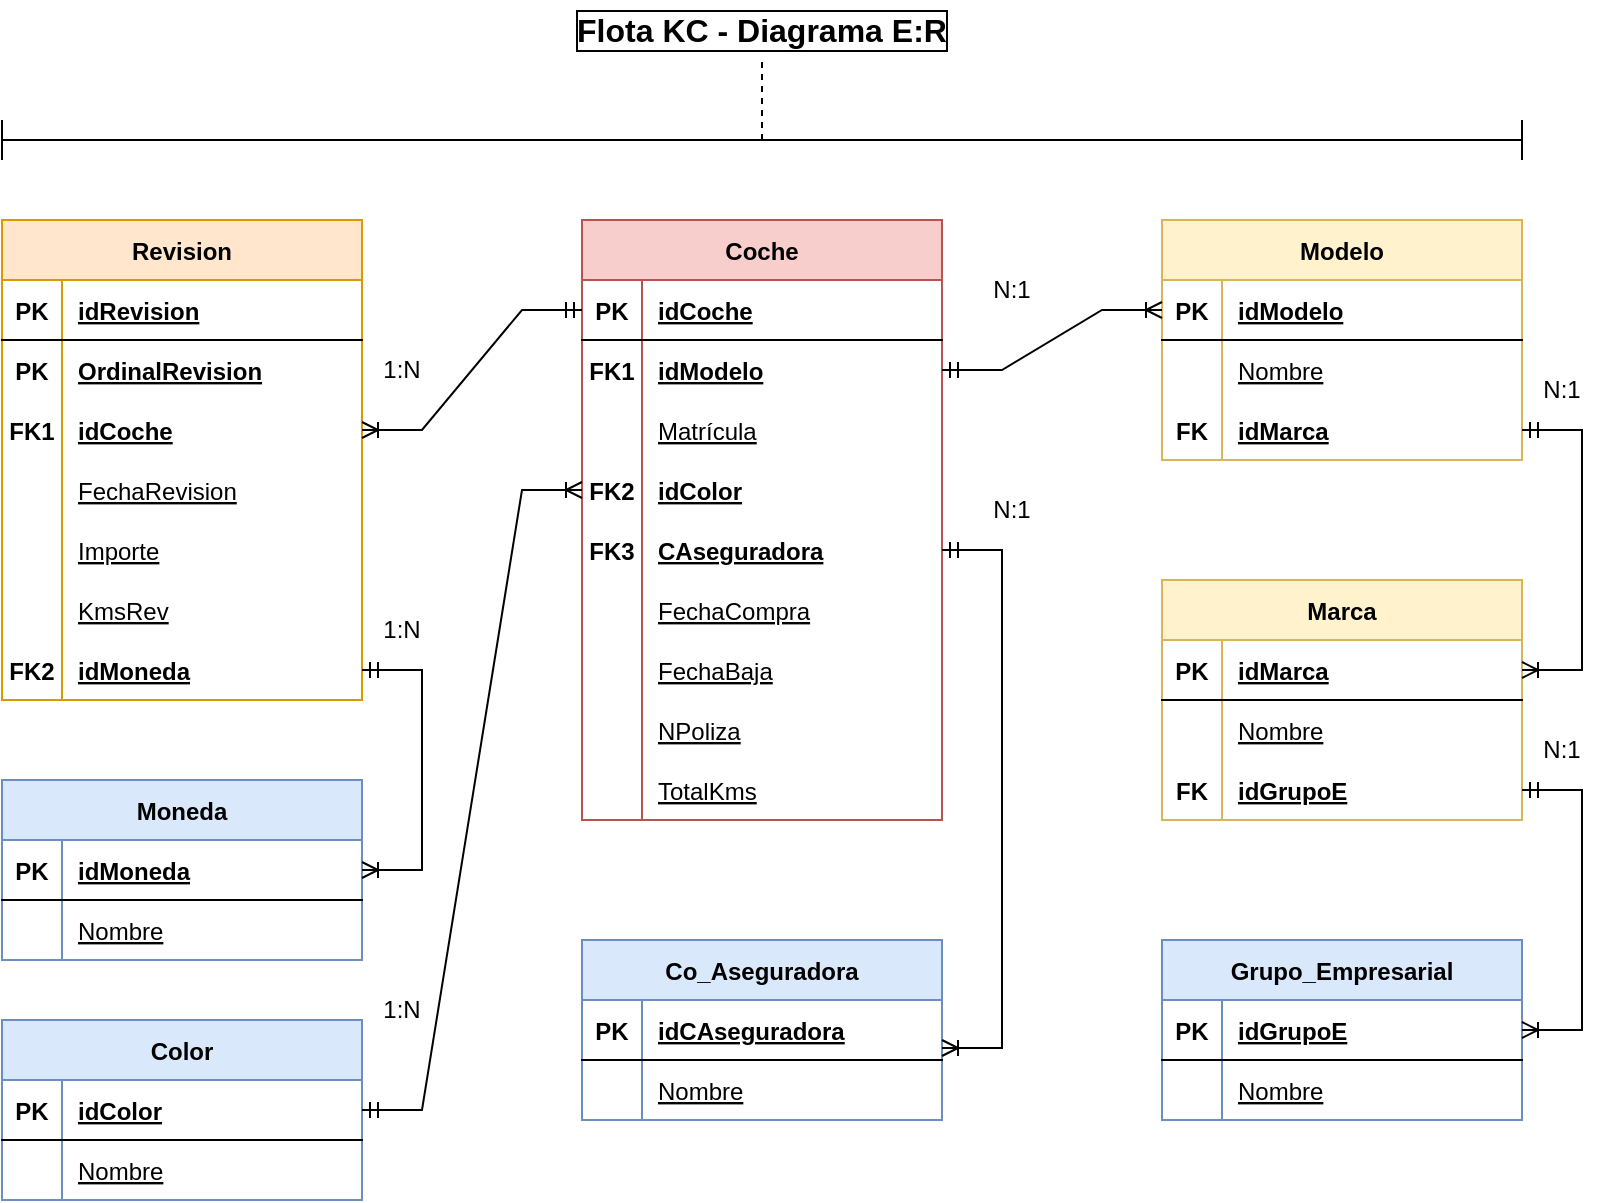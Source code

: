 <mxfile version="20.8.10" type="device"><diagram id="R2lEEEUBdFMjLlhIrx00" name="Diagrama ER"><mxGraphModel dx="880" dy="532" grid="1" gridSize="10" guides="1" tooltips="1" connect="1" arrows="1" fold="1" page="1" pageScale="1" pageWidth="850" pageHeight="1100" math="0" shadow="0" extFonts="Permanent Marker^https://fonts.googleapis.com/css?family=Permanent+Marker"><root><mxCell id="0"/><mxCell id="1" parent="0"/><mxCell id="vKIEkNFENrM6AR6TDhzy-1" value="Coche" style="shape=table;startSize=30;container=1;collapsible=1;childLayout=tableLayout;fixedRows=1;rowLines=0;fontStyle=1;align=center;resizeLast=1;fillColor=#f8cecc;strokeColor=#b85450;" parent="1" vertex="1"><mxGeometry x="330" y="200" width="180" height="300" as="geometry"/></mxCell><mxCell id="vKIEkNFENrM6AR6TDhzy-2" value="" style="shape=tableRow;horizontal=0;startSize=0;swimlaneHead=0;swimlaneBody=0;fillColor=none;collapsible=0;dropTarget=0;points=[[0,0.5],[1,0.5]];portConstraint=eastwest;top=0;left=0;right=0;bottom=1;" parent="vKIEkNFENrM6AR6TDhzy-1" vertex="1"><mxGeometry y="30" width="180" height="30" as="geometry"/></mxCell><mxCell id="vKIEkNFENrM6AR6TDhzy-3" value="PK" style="shape=partialRectangle;connectable=0;fillColor=none;top=0;left=0;bottom=0;right=0;fontStyle=1;overflow=hidden;" parent="vKIEkNFENrM6AR6TDhzy-2" vertex="1"><mxGeometry width="30" height="30" as="geometry"><mxRectangle width="30" height="30" as="alternateBounds"/></mxGeometry></mxCell><mxCell id="vKIEkNFENrM6AR6TDhzy-4" value="idCoche" style="shape=partialRectangle;connectable=0;fillColor=none;top=0;left=0;bottom=0;right=0;align=left;spacingLeft=6;fontStyle=5;overflow=hidden;" parent="vKIEkNFENrM6AR6TDhzy-2" vertex="1"><mxGeometry x="30" width="150" height="30" as="geometry"><mxRectangle width="150" height="30" as="alternateBounds"/></mxGeometry></mxCell><mxCell id="vKIEkNFENrM6AR6TDhzy-5" value="" style="shape=tableRow;horizontal=0;startSize=0;swimlaneHead=0;swimlaneBody=0;fillColor=none;collapsible=0;dropTarget=0;points=[[0,0.5],[1,0.5]];portConstraint=eastwest;top=0;left=0;right=0;bottom=0;" parent="vKIEkNFENrM6AR6TDhzy-1" vertex="1"><mxGeometry y="60" width="180" height="30" as="geometry"/></mxCell><mxCell id="vKIEkNFENrM6AR6TDhzy-6" value="FK1" style="shape=partialRectangle;connectable=0;fillColor=none;top=0;left=0;bottom=0;right=0;editable=1;overflow=hidden;fontStyle=1" parent="vKIEkNFENrM6AR6TDhzy-5" vertex="1"><mxGeometry width="30" height="30" as="geometry"><mxRectangle width="30" height="30" as="alternateBounds"/></mxGeometry></mxCell><mxCell id="vKIEkNFENrM6AR6TDhzy-7" value="idModelo" style="shape=partialRectangle;connectable=0;fillColor=none;top=0;left=0;bottom=0;right=0;align=left;spacingLeft=6;overflow=hidden;fontStyle=5" parent="vKIEkNFENrM6AR6TDhzy-5" vertex="1"><mxGeometry x="30" width="150" height="30" as="geometry"><mxRectangle width="150" height="30" as="alternateBounds"/></mxGeometry></mxCell><mxCell id="vKIEkNFENrM6AR6TDhzy-8" value="" style="shape=tableRow;horizontal=0;startSize=0;swimlaneHead=0;swimlaneBody=0;fillColor=none;collapsible=0;dropTarget=0;points=[[0,0.5],[1,0.5]];portConstraint=eastwest;top=0;left=0;right=0;bottom=0;" parent="vKIEkNFENrM6AR6TDhzy-1" vertex="1"><mxGeometry y="90" width="180" height="30" as="geometry"/></mxCell><mxCell id="vKIEkNFENrM6AR6TDhzy-9" value="" style="shape=partialRectangle;connectable=0;fillColor=none;top=0;left=0;bottom=0;right=0;editable=1;overflow=hidden;" parent="vKIEkNFENrM6AR6TDhzy-8" vertex="1"><mxGeometry width="30" height="30" as="geometry"><mxRectangle width="30" height="30" as="alternateBounds"/></mxGeometry></mxCell><mxCell id="vKIEkNFENrM6AR6TDhzy-10" value="Matrícula" style="shape=partialRectangle;connectable=0;fillColor=none;top=0;left=0;bottom=0;right=0;align=left;spacingLeft=6;overflow=hidden;fontStyle=4" parent="vKIEkNFENrM6AR6TDhzy-8" vertex="1"><mxGeometry x="30" width="150" height="30" as="geometry"><mxRectangle width="150" height="30" as="alternateBounds"/></mxGeometry></mxCell><mxCell id="vKIEkNFENrM6AR6TDhzy-11" value="" style="shape=tableRow;horizontal=0;startSize=0;swimlaneHead=0;swimlaneBody=0;fillColor=none;collapsible=0;dropTarget=0;points=[[0,0.5],[1,0.5]];portConstraint=eastwest;top=0;left=0;right=0;bottom=0;" parent="vKIEkNFENrM6AR6TDhzy-1" vertex="1"><mxGeometry y="120" width="180" height="30" as="geometry"/></mxCell><mxCell id="vKIEkNFENrM6AR6TDhzy-12" value="FK2" style="shape=partialRectangle;connectable=0;fillColor=none;top=0;left=0;bottom=0;right=0;editable=1;overflow=hidden;fontStyle=1" parent="vKIEkNFENrM6AR6TDhzy-11" vertex="1"><mxGeometry width="30" height="30" as="geometry"><mxRectangle width="30" height="30" as="alternateBounds"/></mxGeometry></mxCell><mxCell id="vKIEkNFENrM6AR6TDhzy-13" value="idColor" style="shape=partialRectangle;connectable=0;fillColor=none;top=0;left=0;bottom=0;right=0;align=left;spacingLeft=6;overflow=hidden;fontStyle=5" parent="vKIEkNFENrM6AR6TDhzy-11" vertex="1"><mxGeometry x="30" width="150" height="30" as="geometry"><mxRectangle width="150" height="30" as="alternateBounds"/></mxGeometry></mxCell><mxCell id="vKIEkNFENrM6AR6TDhzy-57" value="" style="shape=tableRow;horizontal=0;startSize=0;swimlaneHead=0;swimlaneBody=0;fillColor=none;collapsible=0;dropTarget=0;points=[[0,0.5],[1,0.5]];portConstraint=eastwest;top=0;left=0;right=0;bottom=0;" parent="vKIEkNFENrM6AR6TDhzy-1" vertex="1"><mxGeometry y="150" width="180" height="30" as="geometry"/></mxCell><mxCell id="vKIEkNFENrM6AR6TDhzy-58" value="FK3" style="shape=partialRectangle;connectable=0;fillColor=none;top=0;left=0;bottom=0;right=0;editable=1;overflow=hidden;fontStyle=1" parent="vKIEkNFENrM6AR6TDhzy-57" vertex="1"><mxGeometry width="30" height="30" as="geometry"><mxRectangle width="30" height="30" as="alternateBounds"/></mxGeometry></mxCell><mxCell id="vKIEkNFENrM6AR6TDhzy-59" value="CAseguradora" style="shape=partialRectangle;connectable=0;fillColor=none;top=0;left=0;bottom=0;right=0;align=left;spacingLeft=6;overflow=hidden;fontStyle=5" parent="vKIEkNFENrM6AR6TDhzy-57" vertex="1"><mxGeometry x="30" width="150" height="30" as="geometry"><mxRectangle width="150" height="30" as="alternateBounds"/></mxGeometry></mxCell><mxCell id="vKIEkNFENrM6AR6TDhzy-14" value="" style="shape=tableRow;horizontal=0;startSize=0;swimlaneHead=0;swimlaneBody=0;fillColor=none;collapsible=0;dropTarget=0;points=[[0,0.5],[1,0.5]];portConstraint=eastwest;top=0;left=0;right=0;bottom=0;" parent="vKIEkNFENrM6AR6TDhzy-1" vertex="1"><mxGeometry y="180" width="180" height="30" as="geometry"/></mxCell><mxCell id="vKIEkNFENrM6AR6TDhzy-15" value="" style="shape=partialRectangle;connectable=0;fillColor=none;top=0;left=0;bottom=0;right=0;editable=1;overflow=hidden;" parent="vKIEkNFENrM6AR6TDhzy-14" vertex="1"><mxGeometry width="30" height="30" as="geometry"><mxRectangle width="30" height="30" as="alternateBounds"/></mxGeometry></mxCell><mxCell id="vKIEkNFENrM6AR6TDhzy-16" value="FechaCompra" style="shape=partialRectangle;connectable=0;fillColor=none;top=0;left=0;bottom=0;right=0;align=left;spacingLeft=6;overflow=hidden;fontStyle=4" parent="vKIEkNFENrM6AR6TDhzy-14" vertex="1"><mxGeometry x="30" width="150" height="30" as="geometry"><mxRectangle width="150" height="30" as="alternateBounds"/></mxGeometry></mxCell><mxCell id="vKIEkNFENrM6AR6TDhzy-54" value="" style="shape=tableRow;horizontal=0;startSize=0;swimlaneHead=0;swimlaneBody=0;fillColor=none;collapsible=0;dropTarget=0;points=[[0,0.5],[1,0.5]];portConstraint=eastwest;top=0;left=0;right=0;bottom=0;" parent="vKIEkNFENrM6AR6TDhzy-1" vertex="1"><mxGeometry y="210" width="180" height="30" as="geometry"/></mxCell><mxCell id="vKIEkNFENrM6AR6TDhzy-55" value="" style="shape=partialRectangle;connectable=0;fillColor=none;top=0;left=0;bottom=0;right=0;editable=1;overflow=hidden;" parent="vKIEkNFENrM6AR6TDhzy-54" vertex="1"><mxGeometry width="30" height="30" as="geometry"><mxRectangle width="30" height="30" as="alternateBounds"/></mxGeometry></mxCell><mxCell id="vKIEkNFENrM6AR6TDhzy-56" value="FechaBaja" style="shape=partialRectangle;connectable=0;fillColor=none;top=0;left=0;bottom=0;right=0;align=left;spacingLeft=6;overflow=hidden;fontStyle=4" parent="vKIEkNFENrM6AR6TDhzy-54" vertex="1"><mxGeometry x="30" width="150" height="30" as="geometry"><mxRectangle width="150" height="30" as="alternateBounds"/></mxGeometry></mxCell><mxCell id="vKIEkNFENrM6AR6TDhzy-17" value="" style="shape=tableRow;horizontal=0;startSize=0;swimlaneHead=0;swimlaneBody=0;fillColor=none;collapsible=0;dropTarget=0;points=[[0,0.5],[1,0.5]];portConstraint=eastwest;top=0;left=0;right=0;bottom=0;" parent="vKIEkNFENrM6AR6TDhzy-1" vertex="1"><mxGeometry y="240" width="180" height="30" as="geometry"/></mxCell><mxCell id="vKIEkNFENrM6AR6TDhzy-18" value="" style="shape=partialRectangle;connectable=0;fillColor=none;top=0;left=0;bottom=0;right=0;editable=1;overflow=hidden;" parent="vKIEkNFENrM6AR6TDhzy-17" vertex="1"><mxGeometry width="30" height="30" as="geometry"><mxRectangle width="30" height="30" as="alternateBounds"/></mxGeometry></mxCell><mxCell id="vKIEkNFENrM6AR6TDhzy-19" value="NPoliza" style="shape=partialRectangle;connectable=0;fillColor=none;top=0;left=0;bottom=0;right=0;align=left;spacingLeft=6;overflow=hidden;fontStyle=4" parent="vKIEkNFENrM6AR6TDhzy-17" vertex="1"><mxGeometry x="30" width="150" height="30" as="geometry"><mxRectangle width="150" height="30" as="alternateBounds"/></mxGeometry></mxCell><mxCell id="vKIEkNFENrM6AR6TDhzy-32" value="" style="shape=tableRow;horizontal=0;startSize=0;swimlaneHead=0;swimlaneBody=0;fillColor=none;collapsible=0;dropTarget=0;points=[[0,0.5],[1,0.5]];portConstraint=eastwest;top=0;left=0;right=0;bottom=0;" parent="vKIEkNFENrM6AR6TDhzy-1" vertex="1"><mxGeometry y="270" width="180" height="30" as="geometry"/></mxCell><mxCell id="vKIEkNFENrM6AR6TDhzy-33" value="" style="shape=partialRectangle;connectable=0;fillColor=none;top=0;left=0;bottom=0;right=0;editable=1;overflow=hidden;" parent="vKIEkNFENrM6AR6TDhzy-32" vertex="1"><mxGeometry width="30" height="30" as="geometry"><mxRectangle width="30" height="30" as="alternateBounds"/></mxGeometry></mxCell><mxCell id="vKIEkNFENrM6AR6TDhzy-34" value="TotalKms" style="shape=partialRectangle;connectable=0;fillColor=none;top=0;left=0;bottom=0;right=0;align=left;spacingLeft=6;overflow=hidden;fontStyle=4" parent="vKIEkNFENrM6AR6TDhzy-32" vertex="1"><mxGeometry x="30" width="150" height="30" as="geometry"><mxRectangle width="150" height="30" as="alternateBounds"/></mxGeometry></mxCell><mxCell id="vKIEkNFENrM6AR6TDhzy-35" value="Revision" style="shape=table;startSize=30;container=1;collapsible=1;childLayout=tableLayout;fixedRows=1;rowLines=0;fontStyle=1;align=center;resizeLast=1;fillColor=#ffe6cc;strokeColor=#d79b00;" parent="1" vertex="1"><mxGeometry x="40" y="200" width="180" height="240" as="geometry"/></mxCell><mxCell id="vKIEkNFENrM6AR6TDhzy-36" value="" style="shape=tableRow;horizontal=0;startSize=0;swimlaneHead=0;swimlaneBody=0;fillColor=none;collapsible=0;dropTarget=0;points=[[0,0.5],[1,0.5]];portConstraint=eastwest;top=0;left=0;right=0;bottom=1;" parent="vKIEkNFENrM6AR6TDhzy-35" vertex="1"><mxGeometry y="30" width="180" height="30" as="geometry"/></mxCell><mxCell id="vKIEkNFENrM6AR6TDhzy-37" value="PK" style="shape=partialRectangle;connectable=0;fillColor=none;top=0;left=0;bottom=0;right=0;fontStyle=1;overflow=hidden;" parent="vKIEkNFENrM6AR6TDhzy-36" vertex="1"><mxGeometry width="30" height="30" as="geometry"><mxRectangle width="30" height="30" as="alternateBounds"/></mxGeometry></mxCell><mxCell id="vKIEkNFENrM6AR6TDhzy-38" value="idRevision" style="shape=partialRectangle;connectable=0;fillColor=none;top=0;left=0;bottom=0;right=0;align=left;spacingLeft=6;fontStyle=5;overflow=hidden;" parent="vKIEkNFENrM6AR6TDhzy-36" vertex="1"><mxGeometry x="30" width="150" height="30" as="geometry"><mxRectangle width="150" height="30" as="alternateBounds"/></mxGeometry></mxCell><mxCell id="CE_n72LvH2GfWGlVBYIP-1" value="" style="shape=tableRow;horizontal=0;startSize=0;swimlaneHead=0;swimlaneBody=0;fillColor=none;collapsible=0;dropTarget=0;points=[[0,0.5],[1,0.5]];portConstraint=eastwest;top=0;left=0;right=0;bottom=0;" parent="vKIEkNFENrM6AR6TDhzy-35" vertex="1"><mxGeometry y="60" width="180" height="30" as="geometry"/></mxCell><mxCell id="CE_n72LvH2GfWGlVBYIP-2" value="PK" style="shape=partialRectangle;connectable=0;fillColor=none;top=0;left=0;bottom=0;right=0;editable=1;overflow=hidden;fontStyle=1" parent="CE_n72LvH2GfWGlVBYIP-1" vertex="1"><mxGeometry width="30" height="30" as="geometry"><mxRectangle width="30" height="30" as="alternateBounds"/></mxGeometry></mxCell><mxCell id="CE_n72LvH2GfWGlVBYIP-3" value="OrdinalRevision" style="shape=partialRectangle;connectable=0;fillColor=none;top=0;left=0;bottom=0;right=0;align=left;spacingLeft=6;overflow=hidden;fontStyle=5" parent="CE_n72LvH2GfWGlVBYIP-1" vertex="1"><mxGeometry x="30" width="150" height="30" as="geometry"><mxRectangle width="150" height="30" as="alternateBounds"/></mxGeometry></mxCell><mxCell id="vKIEkNFENrM6AR6TDhzy-39" value="" style="shape=tableRow;horizontal=0;startSize=0;swimlaneHead=0;swimlaneBody=0;fillColor=none;collapsible=0;dropTarget=0;points=[[0,0.5],[1,0.5]];portConstraint=eastwest;top=0;left=0;right=0;bottom=0;" parent="vKIEkNFENrM6AR6TDhzy-35" vertex="1"><mxGeometry y="90" width="180" height="30" as="geometry"/></mxCell><mxCell id="vKIEkNFENrM6AR6TDhzy-40" value="FK1" style="shape=partialRectangle;connectable=0;fillColor=none;top=0;left=0;bottom=0;right=0;editable=1;overflow=hidden;fontStyle=1" parent="vKIEkNFENrM6AR6TDhzy-39" vertex="1"><mxGeometry width="30" height="30" as="geometry"><mxRectangle width="30" height="30" as="alternateBounds"/></mxGeometry></mxCell><mxCell id="vKIEkNFENrM6AR6TDhzy-41" value="idCoche" style="shape=partialRectangle;connectable=0;fillColor=none;top=0;left=0;bottom=0;right=0;align=left;spacingLeft=6;overflow=hidden;fontStyle=5" parent="vKIEkNFENrM6AR6TDhzy-39" vertex="1"><mxGeometry x="30" width="150" height="30" as="geometry"><mxRectangle width="150" height="30" as="alternateBounds"/></mxGeometry></mxCell><mxCell id="vKIEkNFENrM6AR6TDhzy-42" value="" style="shape=tableRow;horizontal=0;startSize=0;swimlaneHead=0;swimlaneBody=0;fillColor=none;collapsible=0;dropTarget=0;points=[[0,0.5],[1,0.5]];portConstraint=eastwest;top=0;left=0;right=0;bottom=0;" parent="vKIEkNFENrM6AR6TDhzy-35" vertex="1"><mxGeometry y="120" width="180" height="30" as="geometry"/></mxCell><mxCell id="vKIEkNFENrM6AR6TDhzy-43" value="" style="shape=partialRectangle;connectable=0;fillColor=none;top=0;left=0;bottom=0;right=0;editable=1;overflow=hidden;" parent="vKIEkNFENrM6AR6TDhzy-42" vertex="1"><mxGeometry width="30" height="30" as="geometry"><mxRectangle width="30" height="30" as="alternateBounds"/></mxGeometry></mxCell><mxCell id="vKIEkNFENrM6AR6TDhzy-44" value="FechaRevision" style="shape=partialRectangle;connectable=0;fillColor=none;top=0;left=0;bottom=0;right=0;align=left;spacingLeft=6;overflow=hidden;fontStyle=4" parent="vKIEkNFENrM6AR6TDhzy-42" vertex="1"><mxGeometry x="30" width="150" height="30" as="geometry"><mxRectangle width="150" height="30" as="alternateBounds"/></mxGeometry></mxCell><mxCell id="vKIEkNFENrM6AR6TDhzy-45" value="" style="shape=tableRow;horizontal=0;startSize=0;swimlaneHead=0;swimlaneBody=0;fillColor=none;collapsible=0;dropTarget=0;points=[[0,0.5],[1,0.5]];portConstraint=eastwest;top=0;left=0;right=0;bottom=0;" parent="vKIEkNFENrM6AR6TDhzy-35" vertex="1"><mxGeometry y="150" width="180" height="30" as="geometry"/></mxCell><mxCell id="vKIEkNFENrM6AR6TDhzy-46" value="" style="shape=partialRectangle;connectable=0;fillColor=none;top=0;left=0;bottom=0;right=0;editable=1;overflow=hidden;" parent="vKIEkNFENrM6AR6TDhzy-45" vertex="1"><mxGeometry width="30" height="30" as="geometry"><mxRectangle width="30" height="30" as="alternateBounds"/></mxGeometry></mxCell><mxCell id="vKIEkNFENrM6AR6TDhzy-47" value="Importe" style="shape=partialRectangle;connectable=0;fillColor=none;top=0;left=0;bottom=0;right=0;align=left;spacingLeft=6;overflow=hidden;fontStyle=4" parent="vKIEkNFENrM6AR6TDhzy-45" vertex="1"><mxGeometry x="30" width="150" height="30" as="geometry"><mxRectangle width="150" height="30" as="alternateBounds"/></mxGeometry></mxCell><mxCell id="vKIEkNFENrM6AR6TDhzy-48" value="" style="shape=tableRow;horizontal=0;startSize=0;swimlaneHead=0;swimlaneBody=0;fillColor=none;collapsible=0;dropTarget=0;points=[[0,0.5],[1,0.5]];portConstraint=eastwest;top=0;left=0;right=0;bottom=0;" parent="vKIEkNFENrM6AR6TDhzy-35" vertex="1"><mxGeometry y="180" width="180" height="30" as="geometry"/></mxCell><mxCell id="vKIEkNFENrM6AR6TDhzy-49" value="" style="shape=partialRectangle;connectable=0;fillColor=none;top=0;left=0;bottom=0;right=0;editable=1;overflow=hidden;" parent="vKIEkNFENrM6AR6TDhzy-48" vertex="1"><mxGeometry width="30" height="30" as="geometry"><mxRectangle width="30" height="30" as="alternateBounds"/></mxGeometry></mxCell><mxCell id="vKIEkNFENrM6AR6TDhzy-50" value="KmsRev" style="shape=partialRectangle;connectable=0;fillColor=none;top=0;left=0;bottom=0;right=0;align=left;spacingLeft=6;overflow=hidden;fontStyle=4" parent="vKIEkNFENrM6AR6TDhzy-48" vertex="1"><mxGeometry x="30" width="150" height="30" as="geometry"><mxRectangle width="150" height="30" as="alternateBounds"/></mxGeometry></mxCell><mxCell id="vKIEkNFENrM6AR6TDhzy-51" value="" style="shape=tableRow;horizontal=0;startSize=0;swimlaneHead=0;swimlaneBody=0;fillColor=none;collapsible=0;dropTarget=0;points=[[0,0.5],[1,0.5]];portConstraint=eastwest;top=0;left=0;right=0;bottom=0;" parent="vKIEkNFENrM6AR6TDhzy-35" vertex="1"><mxGeometry y="210" width="180" height="30" as="geometry"/></mxCell><mxCell id="vKIEkNFENrM6AR6TDhzy-52" value="FK2" style="shape=partialRectangle;connectable=0;fillColor=none;top=0;left=0;bottom=0;right=0;editable=1;overflow=hidden;fontStyle=1" parent="vKIEkNFENrM6AR6TDhzy-51" vertex="1"><mxGeometry width="30" height="30" as="geometry"><mxRectangle width="30" height="30" as="alternateBounds"/></mxGeometry></mxCell><mxCell id="vKIEkNFENrM6AR6TDhzy-53" value="idMoneda" style="shape=partialRectangle;connectable=0;fillColor=none;top=0;left=0;bottom=0;right=0;align=left;spacingLeft=6;overflow=hidden;fontStyle=5" parent="vKIEkNFENrM6AR6TDhzy-51" vertex="1"><mxGeometry x="30" width="150" height="30" as="geometry"><mxRectangle width="150" height="30" as="alternateBounds"/></mxGeometry></mxCell><mxCell id="vKIEkNFENrM6AR6TDhzy-60" value="Color" style="shape=table;startSize=30;container=1;collapsible=1;childLayout=tableLayout;fixedRows=1;rowLines=0;fontStyle=1;align=center;resizeLast=1;fillColor=#dae8fc;strokeColor=#6c8ebf;" parent="1" vertex="1"><mxGeometry x="40" y="600" width="180" height="90" as="geometry"/></mxCell><mxCell id="vKIEkNFENrM6AR6TDhzy-61" value="" style="shape=tableRow;horizontal=0;startSize=0;swimlaneHead=0;swimlaneBody=0;fillColor=none;collapsible=0;dropTarget=0;points=[[0,0.5],[1,0.5]];portConstraint=eastwest;top=0;left=0;right=0;bottom=1;" parent="vKIEkNFENrM6AR6TDhzy-60" vertex="1"><mxGeometry y="30" width="180" height="30" as="geometry"/></mxCell><mxCell id="vKIEkNFENrM6AR6TDhzy-62" value="PK" style="shape=partialRectangle;connectable=0;fillColor=none;top=0;left=0;bottom=0;right=0;fontStyle=1;overflow=hidden;" parent="vKIEkNFENrM6AR6TDhzy-61" vertex="1"><mxGeometry width="30" height="30" as="geometry"><mxRectangle width="30" height="30" as="alternateBounds"/></mxGeometry></mxCell><mxCell id="vKIEkNFENrM6AR6TDhzy-63" value="idColor" style="shape=partialRectangle;connectable=0;fillColor=none;top=0;left=0;bottom=0;right=0;align=left;spacingLeft=6;fontStyle=5;overflow=hidden;" parent="vKIEkNFENrM6AR6TDhzy-61" vertex="1"><mxGeometry x="30" width="150" height="30" as="geometry"><mxRectangle width="150" height="30" as="alternateBounds"/></mxGeometry></mxCell><mxCell id="vKIEkNFENrM6AR6TDhzy-64" value="" style="shape=tableRow;horizontal=0;startSize=0;swimlaneHead=0;swimlaneBody=0;fillColor=none;collapsible=0;dropTarget=0;points=[[0,0.5],[1,0.5]];portConstraint=eastwest;top=0;left=0;right=0;bottom=0;" parent="vKIEkNFENrM6AR6TDhzy-60" vertex="1"><mxGeometry y="60" width="180" height="30" as="geometry"/></mxCell><mxCell id="vKIEkNFENrM6AR6TDhzy-65" value="" style="shape=partialRectangle;connectable=0;fillColor=none;top=0;left=0;bottom=0;right=0;editable=1;overflow=hidden;" parent="vKIEkNFENrM6AR6TDhzy-64" vertex="1"><mxGeometry width="30" height="30" as="geometry"><mxRectangle width="30" height="30" as="alternateBounds"/></mxGeometry></mxCell><mxCell id="vKIEkNFENrM6AR6TDhzy-66" value="Nombre" style="shape=partialRectangle;connectable=0;fillColor=none;top=0;left=0;bottom=0;right=0;align=left;spacingLeft=6;overflow=hidden;fontStyle=4" parent="vKIEkNFENrM6AR6TDhzy-64" vertex="1"><mxGeometry x="30" width="150" height="30" as="geometry"><mxRectangle width="150" height="30" as="alternateBounds"/></mxGeometry></mxCell><mxCell id="vKIEkNFENrM6AR6TDhzy-73" value="Moneda" style="shape=table;startSize=30;container=1;collapsible=1;childLayout=tableLayout;fixedRows=1;rowLines=0;fontStyle=1;align=center;resizeLast=1;fillColor=#dae8fc;strokeColor=#6c8ebf;" parent="1" vertex="1"><mxGeometry x="40" y="480" width="180" height="90" as="geometry"/></mxCell><mxCell id="vKIEkNFENrM6AR6TDhzy-74" value="" style="shape=tableRow;horizontal=0;startSize=0;swimlaneHead=0;swimlaneBody=0;fillColor=none;collapsible=0;dropTarget=0;points=[[0,0.5],[1,0.5]];portConstraint=eastwest;top=0;left=0;right=0;bottom=1;" parent="vKIEkNFENrM6AR6TDhzy-73" vertex="1"><mxGeometry y="30" width="180" height="30" as="geometry"/></mxCell><mxCell id="vKIEkNFENrM6AR6TDhzy-75" value="PK" style="shape=partialRectangle;connectable=0;fillColor=none;top=0;left=0;bottom=0;right=0;fontStyle=1;overflow=hidden;" parent="vKIEkNFENrM6AR6TDhzy-74" vertex="1"><mxGeometry width="30" height="30" as="geometry"><mxRectangle width="30" height="30" as="alternateBounds"/></mxGeometry></mxCell><mxCell id="vKIEkNFENrM6AR6TDhzy-76" value="idMoneda" style="shape=partialRectangle;connectable=0;fillColor=none;top=0;left=0;bottom=0;right=0;align=left;spacingLeft=6;fontStyle=5;overflow=hidden;" parent="vKIEkNFENrM6AR6TDhzy-74" vertex="1"><mxGeometry x="30" width="150" height="30" as="geometry"><mxRectangle width="150" height="30" as="alternateBounds"/></mxGeometry></mxCell><mxCell id="vKIEkNFENrM6AR6TDhzy-77" value="" style="shape=tableRow;horizontal=0;startSize=0;swimlaneHead=0;swimlaneBody=0;fillColor=none;collapsible=0;dropTarget=0;points=[[0,0.5],[1,0.5]];portConstraint=eastwest;top=0;left=0;right=0;bottom=0;" parent="vKIEkNFENrM6AR6TDhzy-73" vertex="1"><mxGeometry y="60" width="180" height="30" as="geometry"/></mxCell><mxCell id="vKIEkNFENrM6AR6TDhzy-78" value="" style="shape=partialRectangle;connectable=0;fillColor=none;top=0;left=0;bottom=0;right=0;editable=1;overflow=hidden;" parent="vKIEkNFENrM6AR6TDhzy-77" vertex="1"><mxGeometry width="30" height="30" as="geometry"><mxRectangle width="30" height="30" as="alternateBounds"/></mxGeometry></mxCell><mxCell id="vKIEkNFENrM6AR6TDhzy-79" value="Nombre" style="shape=partialRectangle;connectable=0;fillColor=none;top=0;left=0;bottom=0;right=0;align=left;spacingLeft=6;overflow=hidden;fontStyle=4" parent="vKIEkNFENrM6AR6TDhzy-77" vertex="1"><mxGeometry x="30" width="150" height="30" as="geometry"><mxRectangle width="150" height="30" as="alternateBounds"/></mxGeometry></mxCell><mxCell id="vKIEkNFENrM6AR6TDhzy-80" value="Modelo" style="shape=table;startSize=30;container=1;collapsible=1;childLayout=tableLayout;fixedRows=1;rowLines=0;fontStyle=1;align=center;resizeLast=1;fillColor=#fff2cc;strokeColor=#d6b656;" parent="1" vertex="1"><mxGeometry x="620" y="200" width="180" height="120" as="geometry"/></mxCell><mxCell id="vKIEkNFENrM6AR6TDhzy-81" value="" style="shape=tableRow;horizontal=0;startSize=0;swimlaneHead=0;swimlaneBody=0;fillColor=none;collapsible=0;dropTarget=0;points=[[0,0.5],[1,0.5]];portConstraint=eastwest;top=0;left=0;right=0;bottom=1;" parent="vKIEkNFENrM6AR6TDhzy-80" vertex="1"><mxGeometry y="30" width="180" height="30" as="geometry"/></mxCell><mxCell id="vKIEkNFENrM6AR6TDhzy-82" value="PK" style="shape=partialRectangle;connectable=0;fillColor=none;top=0;left=0;bottom=0;right=0;fontStyle=1;overflow=hidden;" parent="vKIEkNFENrM6AR6TDhzy-81" vertex="1"><mxGeometry width="30" height="30" as="geometry"><mxRectangle width="30" height="30" as="alternateBounds"/></mxGeometry></mxCell><mxCell id="vKIEkNFENrM6AR6TDhzy-83" value="idModelo" style="shape=partialRectangle;connectable=0;fillColor=none;top=0;left=0;bottom=0;right=0;align=left;spacingLeft=6;fontStyle=5;overflow=hidden;" parent="vKIEkNFENrM6AR6TDhzy-81" vertex="1"><mxGeometry x="30" width="150" height="30" as="geometry"><mxRectangle width="150" height="30" as="alternateBounds"/></mxGeometry></mxCell><mxCell id="vKIEkNFENrM6AR6TDhzy-84" value="" style="shape=tableRow;horizontal=0;startSize=0;swimlaneHead=0;swimlaneBody=0;fillColor=none;collapsible=0;dropTarget=0;points=[[0,0.5],[1,0.5]];portConstraint=eastwest;top=0;left=0;right=0;bottom=0;" parent="vKIEkNFENrM6AR6TDhzy-80" vertex="1"><mxGeometry y="60" width="180" height="30" as="geometry"/></mxCell><mxCell id="vKIEkNFENrM6AR6TDhzy-85" value="" style="shape=partialRectangle;connectable=0;fillColor=none;top=0;left=0;bottom=0;right=0;editable=1;overflow=hidden;" parent="vKIEkNFENrM6AR6TDhzy-84" vertex="1"><mxGeometry width="30" height="30" as="geometry"><mxRectangle width="30" height="30" as="alternateBounds"/></mxGeometry></mxCell><mxCell id="vKIEkNFENrM6AR6TDhzy-86" value="Nombre" style="shape=partialRectangle;connectable=0;fillColor=none;top=0;left=0;bottom=0;right=0;align=left;spacingLeft=6;overflow=hidden;fontStyle=4" parent="vKIEkNFENrM6AR6TDhzy-84" vertex="1"><mxGeometry x="30" width="150" height="30" as="geometry"><mxRectangle width="150" height="30" as="alternateBounds"/></mxGeometry></mxCell><mxCell id="vKIEkNFENrM6AR6TDhzy-87" value="" style="shape=tableRow;horizontal=0;startSize=0;swimlaneHead=0;swimlaneBody=0;fillColor=none;collapsible=0;dropTarget=0;points=[[0,0.5],[1,0.5]];portConstraint=eastwest;top=0;left=0;right=0;bottom=0;" parent="vKIEkNFENrM6AR6TDhzy-80" vertex="1"><mxGeometry y="90" width="180" height="30" as="geometry"/></mxCell><mxCell id="vKIEkNFENrM6AR6TDhzy-88" value="FK" style="shape=partialRectangle;connectable=0;fillColor=none;top=0;left=0;bottom=0;right=0;editable=1;overflow=hidden;fontStyle=1" parent="vKIEkNFENrM6AR6TDhzy-87" vertex="1"><mxGeometry width="30" height="30" as="geometry"><mxRectangle width="30" height="30" as="alternateBounds"/></mxGeometry></mxCell><mxCell id="vKIEkNFENrM6AR6TDhzy-89" value="idMarca" style="shape=partialRectangle;connectable=0;fillColor=none;top=0;left=0;bottom=0;right=0;align=left;spacingLeft=6;overflow=hidden;fontStyle=5" parent="vKIEkNFENrM6AR6TDhzy-87" vertex="1"><mxGeometry x="30" width="150" height="30" as="geometry"><mxRectangle width="150" height="30" as="alternateBounds"/></mxGeometry></mxCell><mxCell id="vKIEkNFENrM6AR6TDhzy-106" value="Marca" style="shape=table;startSize=30;container=1;collapsible=1;childLayout=tableLayout;fixedRows=1;rowLines=0;fontStyle=1;align=center;resizeLast=1;fillColor=#fff2cc;strokeColor=#d6b656;" parent="1" vertex="1"><mxGeometry x="620" y="380" width="180" height="120" as="geometry"/></mxCell><mxCell id="vKIEkNFENrM6AR6TDhzy-107" value="" style="shape=tableRow;horizontal=0;startSize=0;swimlaneHead=0;swimlaneBody=0;fillColor=none;collapsible=0;dropTarget=0;points=[[0,0.5],[1,0.5]];portConstraint=eastwest;top=0;left=0;right=0;bottom=1;" parent="vKIEkNFENrM6AR6TDhzy-106" vertex="1"><mxGeometry y="30" width="180" height="30" as="geometry"/></mxCell><mxCell id="vKIEkNFENrM6AR6TDhzy-108" value="PK" style="shape=partialRectangle;connectable=0;fillColor=none;top=0;left=0;bottom=0;right=0;fontStyle=1;overflow=hidden;" parent="vKIEkNFENrM6AR6TDhzy-107" vertex="1"><mxGeometry width="30" height="30" as="geometry"><mxRectangle width="30" height="30" as="alternateBounds"/></mxGeometry></mxCell><mxCell id="vKIEkNFENrM6AR6TDhzy-109" value="idMarca" style="shape=partialRectangle;connectable=0;fillColor=none;top=0;left=0;bottom=0;right=0;align=left;spacingLeft=6;fontStyle=5;overflow=hidden;" parent="vKIEkNFENrM6AR6TDhzy-107" vertex="1"><mxGeometry x="30" width="150" height="30" as="geometry"><mxRectangle width="150" height="30" as="alternateBounds"/></mxGeometry></mxCell><mxCell id="vKIEkNFENrM6AR6TDhzy-110" value="" style="shape=tableRow;horizontal=0;startSize=0;swimlaneHead=0;swimlaneBody=0;fillColor=none;collapsible=0;dropTarget=0;points=[[0,0.5],[1,0.5]];portConstraint=eastwest;top=0;left=0;right=0;bottom=0;" parent="vKIEkNFENrM6AR6TDhzy-106" vertex="1"><mxGeometry y="60" width="180" height="30" as="geometry"/></mxCell><mxCell id="vKIEkNFENrM6AR6TDhzy-111" value="" style="shape=partialRectangle;connectable=0;fillColor=none;top=0;left=0;bottom=0;right=0;editable=1;overflow=hidden;" parent="vKIEkNFENrM6AR6TDhzy-110" vertex="1"><mxGeometry width="30" height="30" as="geometry"><mxRectangle width="30" height="30" as="alternateBounds"/></mxGeometry></mxCell><mxCell id="vKIEkNFENrM6AR6TDhzy-112" value="Nombre" style="shape=partialRectangle;connectable=0;fillColor=none;top=0;left=0;bottom=0;right=0;align=left;spacingLeft=6;overflow=hidden;fontStyle=4" parent="vKIEkNFENrM6AR6TDhzy-110" vertex="1"><mxGeometry x="30" width="150" height="30" as="geometry"><mxRectangle width="150" height="30" as="alternateBounds"/></mxGeometry></mxCell><mxCell id="vKIEkNFENrM6AR6TDhzy-113" value="" style="shape=tableRow;horizontal=0;startSize=0;swimlaneHead=0;swimlaneBody=0;fillColor=none;collapsible=0;dropTarget=0;points=[[0,0.5],[1,0.5]];portConstraint=eastwest;top=0;left=0;right=0;bottom=0;" parent="vKIEkNFENrM6AR6TDhzy-106" vertex="1"><mxGeometry y="90" width="180" height="30" as="geometry"/></mxCell><mxCell id="vKIEkNFENrM6AR6TDhzy-114" value="FK" style="shape=partialRectangle;connectable=0;fillColor=none;top=0;left=0;bottom=0;right=0;editable=1;overflow=hidden;fontStyle=1" parent="vKIEkNFENrM6AR6TDhzy-113" vertex="1"><mxGeometry width="30" height="30" as="geometry"><mxRectangle width="30" height="30" as="alternateBounds"/></mxGeometry></mxCell><mxCell id="vKIEkNFENrM6AR6TDhzy-115" value="idGrupoE" style="shape=partialRectangle;connectable=0;fillColor=none;top=0;left=0;bottom=0;right=0;align=left;spacingLeft=6;overflow=hidden;fontStyle=5" parent="vKIEkNFENrM6AR6TDhzy-113" vertex="1"><mxGeometry x="30" width="150" height="30" as="geometry"><mxRectangle width="150" height="30" as="alternateBounds"/></mxGeometry></mxCell><mxCell id="vKIEkNFENrM6AR6TDhzy-116" value="Grupo_Empresarial" style="shape=table;startSize=30;container=1;collapsible=1;childLayout=tableLayout;fixedRows=1;rowLines=0;fontStyle=1;align=center;resizeLast=1;fillColor=#dae8fc;strokeColor=#6c8ebf;" parent="1" vertex="1"><mxGeometry x="620" y="560" width="180" height="90" as="geometry"/></mxCell><mxCell id="vKIEkNFENrM6AR6TDhzy-117" value="" style="shape=tableRow;horizontal=0;startSize=0;swimlaneHead=0;swimlaneBody=0;fillColor=none;collapsible=0;dropTarget=0;points=[[0,0.5],[1,0.5]];portConstraint=eastwest;top=0;left=0;right=0;bottom=1;" parent="vKIEkNFENrM6AR6TDhzy-116" vertex="1"><mxGeometry y="30" width="180" height="30" as="geometry"/></mxCell><mxCell id="vKIEkNFENrM6AR6TDhzy-118" value="PK" style="shape=partialRectangle;connectable=0;fillColor=none;top=0;left=0;bottom=0;right=0;fontStyle=1;overflow=hidden;" parent="vKIEkNFENrM6AR6TDhzy-117" vertex="1"><mxGeometry width="30" height="30" as="geometry"><mxRectangle width="30" height="30" as="alternateBounds"/></mxGeometry></mxCell><mxCell id="vKIEkNFENrM6AR6TDhzy-119" value="idGrupoE" style="shape=partialRectangle;connectable=0;fillColor=none;top=0;left=0;bottom=0;right=0;align=left;spacingLeft=6;fontStyle=5;overflow=hidden;" parent="vKIEkNFENrM6AR6TDhzy-117" vertex="1"><mxGeometry x="30" width="150" height="30" as="geometry"><mxRectangle width="150" height="30" as="alternateBounds"/></mxGeometry></mxCell><mxCell id="vKIEkNFENrM6AR6TDhzy-120" value="" style="shape=tableRow;horizontal=0;startSize=0;swimlaneHead=0;swimlaneBody=0;fillColor=none;collapsible=0;dropTarget=0;points=[[0,0.5],[1,0.5]];portConstraint=eastwest;top=0;left=0;right=0;bottom=0;" parent="vKIEkNFENrM6AR6TDhzy-116" vertex="1"><mxGeometry y="60" width="180" height="30" as="geometry"/></mxCell><mxCell id="vKIEkNFENrM6AR6TDhzy-121" value="" style="shape=partialRectangle;connectable=0;fillColor=none;top=0;left=0;bottom=0;right=0;editable=1;overflow=hidden;" parent="vKIEkNFENrM6AR6TDhzy-120" vertex="1"><mxGeometry width="30" height="30" as="geometry"><mxRectangle width="30" height="30" as="alternateBounds"/></mxGeometry></mxCell><mxCell id="vKIEkNFENrM6AR6TDhzy-122" value="Nombre" style="shape=partialRectangle;connectable=0;fillColor=none;top=0;left=0;bottom=0;right=0;align=left;spacingLeft=6;overflow=hidden;fontStyle=4" parent="vKIEkNFENrM6AR6TDhzy-120" vertex="1"><mxGeometry x="30" width="150" height="30" as="geometry"><mxRectangle width="150" height="30" as="alternateBounds"/></mxGeometry></mxCell><mxCell id="vKIEkNFENrM6AR6TDhzy-126" value="Co_Aseguradora" style="shape=table;startSize=30;container=1;collapsible=1;childLayout=tableLayout;fixedRows=1;rowLines=0;fontStyle=1;align=center;resizeLast=1;fillColor=#dae8fc;strokeColor=#6c8ebf;" parent="1" vertex="1"><mxGeometry x="330" y="560" width="180" height="90" as="geometry"/></mxCell><mxCell id="vKIEkNFENrM6AR6TDhzy-127" value="" style="shape=tableRow;horizontal=0;startSize=0;swimlaneHead=0;swimlaneBody=0;fillColor=none;collapsible=0;dropTarget=0;points=[[0,0.5],[1,0.5]];portConstraint=eastwest;top=0;left=0;right=0;bottom=1;" parent="vKIEkNFENrM6AR6TDhzy-126" vertex="1"><mxGeometry y="30" width="180" height="30" as="geometry"/></mxCell><mxCell id="vKIEkNFENrM6AR6TDhzy-128" value="PK" style="shape=partialRectangle;connectable=0;fillColor=none;top=0;left=0;bottom=0;right=0;fontStyle=1;overflow=hidden;" parent="vKIEkNFENrM6AR6TDhzy-127" vertex="1"><mxGeometry width="30" height="30" as="geometry"><mxRectangle width="30" height="30" as="alternateBounds"/></mxGeometry></mxCell><mxCell id="vKIEkNFENrM6AR6TDhzy-129" value="idCAseguradora" style="shape=partialRectangle;connectable=0;fillColor=none;top=0;left=0;bottom=0;right=0;align=left;spacingLeft=6;fontStyle=5;overflow=hidden;" parent="vKIEkNFENrM6AR6TDhzy-127" vertex="1"><mxGeometry x="30" width="150" height="30" as="geometry"><mxRectangle width="150" height="30" as="alternateBounds"/></mxGeometry></mxCell><mxCell id="vKIEkNFENrM6AR6TDhzy-130" value="" style="shape=tableRow;horizontal=0;startSize=0;swimlaneHead=0;swimlaneBody=0;fillColor=none;collapsible=0;dropTarget=0;points=[[0,0.5],[1,0.5]];portConstraint=eastwest;top=0;left=0;right=0;bottom=0;" parent="vKIEkNFENrM6AR6TDhzy-126" vertex="1"><mxGeometry y="60" width="180" height="30" as="geometry"/></mxCell><mxCell id="vKIEkNFENrM6AR6TDhzy-131" value="" style="shape=partialRectangle;connectable=0;fillColor=none;top=0;left=0;bottom=0;right=0;editable=1;overflow=hidden;" parent="vKIEkNFENrM6AR6TDhzy-130" vertex="1"><mxGeometry width="30" height="30" as="geometry"><mxRectangle width="30" height="30" as="alternateBounds"/></mxGeometry></mxCell><mxCell id="vKIEkNFENrM6AR6TDhzy-132" value="Nombre" style="shape=partialRectangle;connectable=0;fillColor=none;top=0;left=0;bottom=0;right=0;align=left;spacingLeft=6;overflow=hidden;fontStyle=4" parent="vKIEkNFENrM6AR6TDhzy-130" vertex="1"><mxGeometry x="30" width="150" height="30" as="geometry"><mxRectangle width="150" height="30" as="alternateBounds"/></mxGeometry></mxCell><mxCell id="vKIEkNFENrM6AR6TDhzy-133" value="" style="edgeStyle=entityRelationEdgeStyle;fontSize=12;html=1;endArrow=ERoneToMany;startArrow=ERmandOne;rounded=0;exitX=0;exitY=0.5;exitDx=0;exitDy=0;entryX=1;entryY=0.5;entryDx=0;entryDy=0;" parent="1" source="vKIEkNFENrM6AR6TDhzy-2" target="vKIEkNFENrM6AR6TDhzy-39" edge="1"><mxGeometry width="100" height="100" relative="1" as="geometry"><mxPoint x="180" y="440" as="sourcePoint"/><mxPoint x="280" y="340" as="targetPoint"/></mxGeometry></mxCell><mxCell id="vKIEkNFENrM6AR6TDhzy-134" value="" style="edgeStyle=entityRelationEdgeStyle;fontSize=12;html=1;endArrow=ERoneToMany;startArrow=ERmandOne;rounded=0;exitX=1;exitY=0.5;exitDx=0;exitDy=0;entryX=0;entryY=0.5;entryDx=0;entryDy=0;" parent="1" source="vKIEkNFENrM6AR6TDhzy-61" target="vKIEkNFENrM6AR6TDhzy-11" edge="1"><mxGeometry width="100" height="100" relative="1" as="geometry"><mxPoint x="340" y="390.0" as="sourcePoint"/><mxPoint x="220" y="420.0" as="targetPoint"/></mxGeometry></mxCell><mxCell id="vKIEkNFENrM6AR6TDhzy-135" value="" style="edgeStyle=entityRelationEdgeStyle;fontSize=12;html=1;endArrow=ERoneToMany;startArrow=ERmandOne;rounded=0;exitX=1;exitY=0.5;exitDx=0;exitDy=0;entryX=1;entryY=0.5;entryDx=0;entryDy=0;" parent="1" source="vKIEkNFENrM6AR6TDhzy-51" target="vKIEkNFENrM6AR6TDhzy-74" edge="1"><mxGeometry width="100" height="100" relative="1" as="geometry"><mxPoint x="230" y="495" as="sourcePoint"/><mxPoint x="350" y="345" as="targetPoint"/></mxGeometry></mxCell><mxCell id="vKIEkNFENrM6AR6TDhzy-136" value="" style="edgeStyle=entityRelationEdgeStyle;fontSize=12;html=1;endArrow=ERoneToMany;startArrow=ERmandOne;rounded=0;exitX=1;exitY=0.5;exitDx=0;exitDy=0;entryX=0;entryY=0.5;entryDx=0;entryDy=0;" parent="1" source="vKIEkNFENrM6AR6TDhzy-5" target="vKIEkNFENrM6AR6TDhzy-81" edge="1"><mxGeometry width="100" height="100" relative="1" as="geometry"><mxPoint x="520" y="390.0" as="sourcePoint"/><mxPoint x="400" y="420.0" as="targetPoint"/></mxGeometry></mxCell><mxCell id="vKIEkNFENrM6AR6TDhzy-137" value="" style="edgeStyle=entityRelationEdgeStyle;fontSize=12;html=1;endArrow=ERoneToMany;startArrow=ERmandOne;rounded=0;exitX=1;exitY=0.5;exitDx=0;exitDy=0;entryX=1;entryY=0.8;entryDx=0;entryDy=0;entryPerimeter=0;" parent="1" source="vKIEkNFENrM6AR6TDhzy-57" target="vKIEkNFENrM6AR6TDhzy-127" edge="1"><mxGeometry width="100" height="100" relative="1" as="geometry"><mxPoint x="530" y="285.0" as="sourcePoint"/><mxPoint x="630" y="255.0" as="targetPoint"/></mxGeometry></mxCell><mxCell id="vKIEkNFENrM6AR6TDhzy-138" value="" style="edgeStyle=entityRelationEdgeStyle;fontSize=12;html=1;endArrow=ERoneToMany;startArrow=ERmandOne;rounded=0;exitX=1;exitY=0.5;exitDx=0;exitDy=0;entryX=1;entryY=0.5;entryDx=0;entryDy=0;" parent="1" source="vKIEkNFENrM6AR6TDhzy-87" target="vKIEkNFENrM6AR6TDhzy-107" edge="1"><mxGeometry width="100" height="100" relative="1" as="geometry"><mxPoint x="530" y="285.0" as="sourcePoint"/><mxPoint x="610" y="255.0" as="targetPoint"/></mxGeometry></mxCell><mxCell id="vKIEkNFENrM6AR6TDhzy-139" value="" style="edgeStyle=entityRelationEdgeStyle;fontSize=12;html=1;endArrow=ERoneToMany;startArrow=ERmandOne;rounded=0;exitX=1;exitY=0.5;exitDx=0;exitDy=0;" parent="1" source="vKIEkNFENrM6AR6TDhzy-113" target="vKIEkNFENrM6AR6TDhzy-117" edge="1"><mxGeometry width="100" height="100" relative="1" as="geometry"><mxPoint x="790" y="315" as="sourcePoint"/><mxPoint x="790" y="415" as="targetPoint"/></mxGeometry></mxCell><mxCell id="vKIEkNFENrM6AR6TDhzy-141" value="1:N" style="text;html=1;strokeColor=none;fillColor=none;align=center;verticalAlign=middle;whiteSpace=wrap;rounded=0;" parent="1" vertex="1"><mxGeometry x="210" y="260" width="60" height="30" as="geometry"/></mxCell><mxCell id="vKIEkNFENrM6AR6TDhzy-142" value="1:N" style="text;html=1;strokeColor=none;fillColor=none;align=center;verticalAlign=middle;whiteSpace=wrap;rounded=0;" parent="1" vertex="1"><mxGeometry x="210" y="580" width="60" height="30" as="geometry"/></mxCell><mxCell id="vKIEkNFENrM6AR6TDhzy-143" value="1:N" style="text;html=1;strokeColor=none;fillColor=none;align=center;verticalAlign=middle;whiteSpace=wrap;rounded=0;" parent="1" vertex="1"><mxGeometry x="210" y="390" width="60" height="30" as="geometry"/></mxCell><mxCell id="vKIEkNFENrM6AR6TDhzy-145" value="N:1" style="text;html=1;strokeColor=none;fillColor=none;align=center;verticalAlign=middle;whiteSpace=wrap;rounded=0;" parent="1" vertex="1"><mxGeometry x="515" y="220" width="60" height="30" as="geometry"/></mxCell><mxCell id="vKIEkNFENrM6AR6TDhzy-146" value="N:1" style="text;html=1;strokeColor=none;fillColor=none;align=center;verticalAlign=middle;whiteSpace=wrap;rounded=0;" parent="1" vertex="1"><mxGeometry x="515" y="330" width="60" height="30" as="geometry"/></mxCell><mxCell id="vKIEkNFENrM6AR6TDhzy-147" value="N:1" style="text;html=1;strokeColor=none;fillColor=none;align=center;verticalAlign=middle;whiteSpace=wrap;rounded=0;" parent="1" vertex="1"><mxGeometry x="790" y="450" width="60" height="30" as="geometry"/></mxCell><mxCell id="vKIEkNFENrM6AR6TDhzy-148" value="N:1" style="text;html=1;strokeColor=none;fillColor=none;align=center;verticalAlign=middle;whiteSpace=wrap;rounded=0;" parent="1" vertex="1"><mxGeometry x="790" y="270" width="60" height="30" as="geometry"/></mxCell><mxCell id="vKIEkNFENrM6AR6TDhzy-149" value="Flota KC - Diagrama E:R" style="text;html=1;strokeColor=none;fillColor=none;align=center;verticalAlign=middle;whiteSpace=wrap;rounded=0;fontStyle=1;fontSize=16;labelBorderColor=default;" parent="1" vertex="1"><mxGeometry x="315" y="90" width="210" height="30" as="geometry"/></mxCell><mxCell id="vKIEkNFENrM6AR6TDhzy-152" value="" style="endArrow=none;dashed=1;html=1;rounded=0;fontSize=16;exitX=0.5;exitY=0.5;exitDx=0;exitDy=0;exitPerimeter=0;" parent="1" source="vKIEkNFENrM6AR6TDhzy-157" target="vKIEkNFENrM6AR6TDhzy-149" edge="1"><mxGeometry width="50" height="50" relative="1" as="geometry"><mxPoint x="430" y="170" as="sourcePoint"/><mxPoint x="400" y="270" as="targetPoint"/></mxGeometry></mxCell><mxCell id="vKIEkNFENrM6AR6TDhzy-157" value="" style="shape=crossbar;whiteSpace=wrap;html=1;rounded=1;labelBorderColor=default;fontSize=16;" parent="1" vertex="1"><mxGeometry x="40" y="150" width="760" height="20" as="geometry"/></mxCell></root></mxGraphModel></diagram></mxfile>